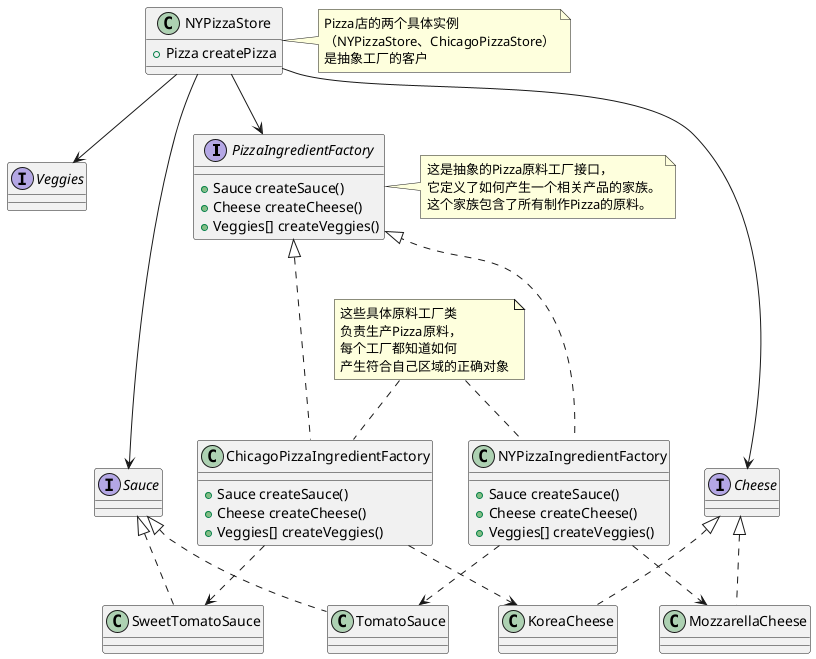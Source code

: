 @startuml

interface PizzaIngredientFactory{
    + Sauce createSauce()
    + Cheese createCheese()
    + Veggies[] createVeggies()
}

interface Sauce
interface Cheese
interface Veggies

class NYPizzaIngredientFactory{
    + Sauce createSauce()
    + Cheese createCheese()
    + Veggies[] createVeggies()
}

class ChicagoPizzaIngredientFactory{
    + Sauce createSauce()
    + Cheese createCheese()
    + Veggies[] createVeggies()
}

class NYPizzaStore{
    + Pizza createPizza
}

class TomatoSauce
class SweetTomatoSauce
class MozzarellaCheese
class KoreaCheese





PizzaIngredientFactory <|... NYPizzaIngredientFactory
PizzaIngredientFactory <|... ChicagoPizzaIngredientFactory

Sauce <|.. TomatoSauce
Sauce <|.. SweetTomatoSauce
Cheese <|.. MozzarellaCheese
Cheese <|.. KoreaCheese

NYPizzaIngredientFactory ..> TomatoSauce
NYPizzaIngredientFactory ..> MozzarellaCheese
ChicagoPizzaIngredientFactory ..> SweetTomatoSauce
ChicagoPizzaIngredientFactory ..> KoreaCheese

NYPizzaStore -> Sauce
NYPizzaStore --> Cheese
NYPizzaStore --> Veggies
NYPizzaStore --> PizzaIngredientFactory

note right of NYPizzaStore
Pizza店的两个具体实例
（NYPizzaStore、ChicagoPizzaStore）
是抽象工厂的客户
end note

note right of PizzaIngredientFactory
这是抽象的Pizza原料工厂接口，
它定义了如何产生一个相关产品的家族。
这个家族包含了所有制作Pizza的原料。
end note


note as N1
这些具体原料工厂类
负责生产Pizza原料，
每个工厂都知道如何
产生符合自己区域的正确对象
end note

N1 .. NYPizzaIngredientFactory
N1 .. ChicagoPizzaIngredientFactory








@enduml
